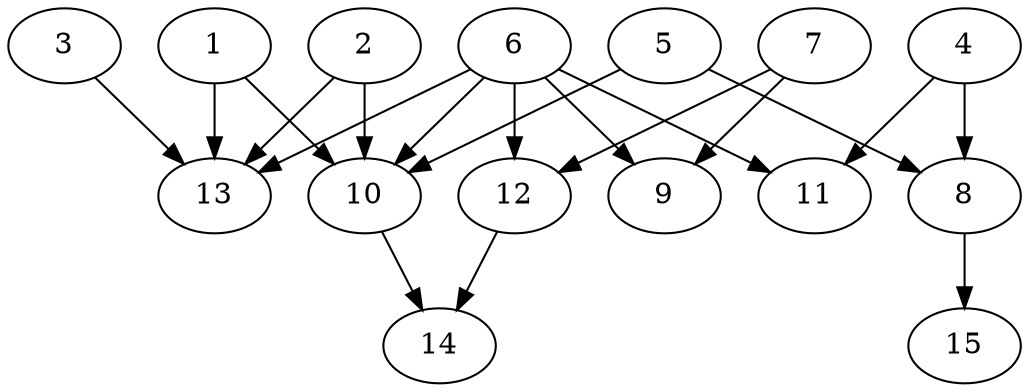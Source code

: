 // DAG automatically generated by daggen at Thu Oct  3 13:59:27 2019
// ./daggen --dot -n 15 --ccr 0.4 --fat 0.7 --regular 0.5 --density 0.5 --mindata 5242880 --maxdata 52428800 
digraph G {
  1 [size="24192000", alpha="0.02", expect_size="9676800"] 
  1 -> 10 [size ="9676800"]
  1 -> 13 [size ="9676800"]
  2 [size="54315520", alpha="0.14", expect_size="21726208"] 
  2 -> 10 [size ="21726208"]
  2 -> 13 [size ="21726208"]
  3 [size="24337920", alpha="0.19", expect_size="9735168"] 
  3 -> 13 [size ="9735168"]
  4 [size="62090240", alpha="0.18", expect_size="24836096"] 
  4 -> 8 [size ="24836096"]
  4 -> 11 [size ="24836096"]
  5 [size="110156800", alpha="0.01", expect_size="44062720"] 
  5 -> 8 [size ="44062720"]
  5 -> 10 [size ="44062720"]
  6 [size="66245120", alpha="0.10", expect_size="26498048"] 
  6 -> 9 [size ="26498048"]
  6 -> 10 [size ="26498048"]
  6 -> 11 [size ="26498048"]
  6 -> 12 [size ="26498048"]
  6 -> 13 [size ="26498048"]
  7 [size="96860160", alpha="0.00", expect_size="38744064"] 
  7 -> 9 [size ="38744064"]
  7 -> 12 [size ="38744064"]
  8 [size="44574720", alpha="0.05", expect_size="17829888"] 
  8 -> 15 [size ="17829888"]
  9 [size="92387840", alpha="0.03", expect_size="36955136"] 
  10 [size="121797120", alpha="0.14", expect_size="48718848"] 
  10 -> 14 [size ="48718848"]
  11 [size="71874560", alpha="0.16", expect_size="28749824"] 
  12 [size="83056640", alpha="0.00", expect_size="33222656"] 
  12 -> 14 [size ="33222656"]
  13 [size="44723200", alpha="0.16", expect_size="17889280"] 
  14 [size="36139520", alpha="0.09", expect_size="14455808"] 
  15 [size="22412800", alpha="0.04", expect_size="8965120"] 
}

